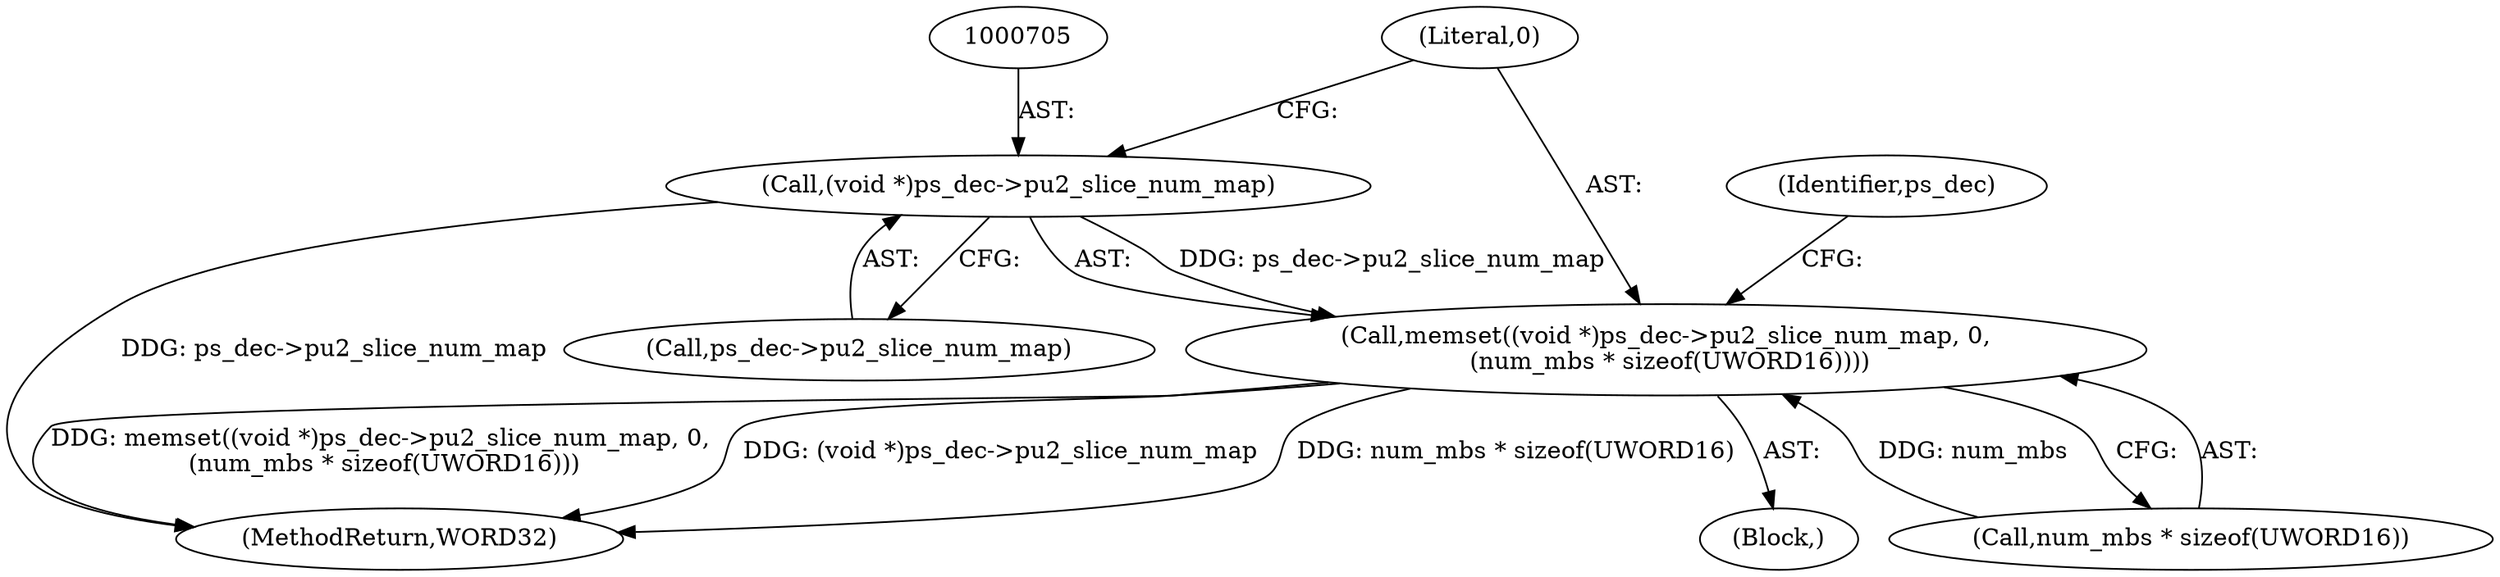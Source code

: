 digraph "0_Android_f634481e940421020e52f511c1fb34aac1db4b2f@pointer" {
"1000704" [label="(Call,(void *)ps_dec->pu2_slice_num_map)"];
"1000703" [label="(Call,memset((void *)ps_dec->pu2_slice_num_map, 0,\n (num_mbs * sizeof(UWORD16))))"];
"1000703" [label="(Call,memset((void *)ps_dec->pu2_slice_num_map, 0,\n (num_mbs * sizeof(UWORD16))))"];
"1002154" [label="(MethodReturn,WORD32)"];
"1000702" [label="(Block,)"];
"1000710" [label="(Call,num_mbs * sizeof(UWORD16))"];
"1000716" [label="(Identifier,ps_dec)"];
"1000709" [label="(Literal,0)"];
"1000706" [label="(Call,ps_dec->pu2_slice_num_map)"];
"1000704" [label="(Call,(void *)ps_dec->pu2_slice_num_map)"];
"1000704" -> "1000703"  [label="AST: "];
"1000704" -> "1000706"  [label="CFG: "];
"1000705" -> "1000704"  [label="AST: "];
"1000706" -> "1000704"  [label="AST: "];
"1000709" -> "1000704"  [label="CFG: "];
"1000704" -> "1002154"  [label="DDG: ps_dec->pu2_slice_num_map"];
"1000704" -> "1000703"  [label="DDG: ps_dec->pu2_slice_num_map"];
"1000703" -> "1000702"  [label="AST: "];
"1000703" -> "1000710"  [label="CFG: "];
"1000709" -> "1000703"  [label="AST: "];
"1000710" -> "1000703"  [label="AST: "];
"1000716" -> "1000703"  [label="CFG: "];
"1000703" -> "1002154"  [label="DDG: num_mbs * sizeof(UWORD16)"];
"1000703" -> "1002154"  [label="DDG: memset((void *)ps_dec->pu2_slice_num_map, 0,\n (num_mbs * sizeof(UWORD16)))"];
"1000703" -> "1002154"  [label="DDG: (void *)ps_dec->pu2_slice_num_map"];
"1000710" -> "1000703"  [label="DDG: num_mbs"];
}
